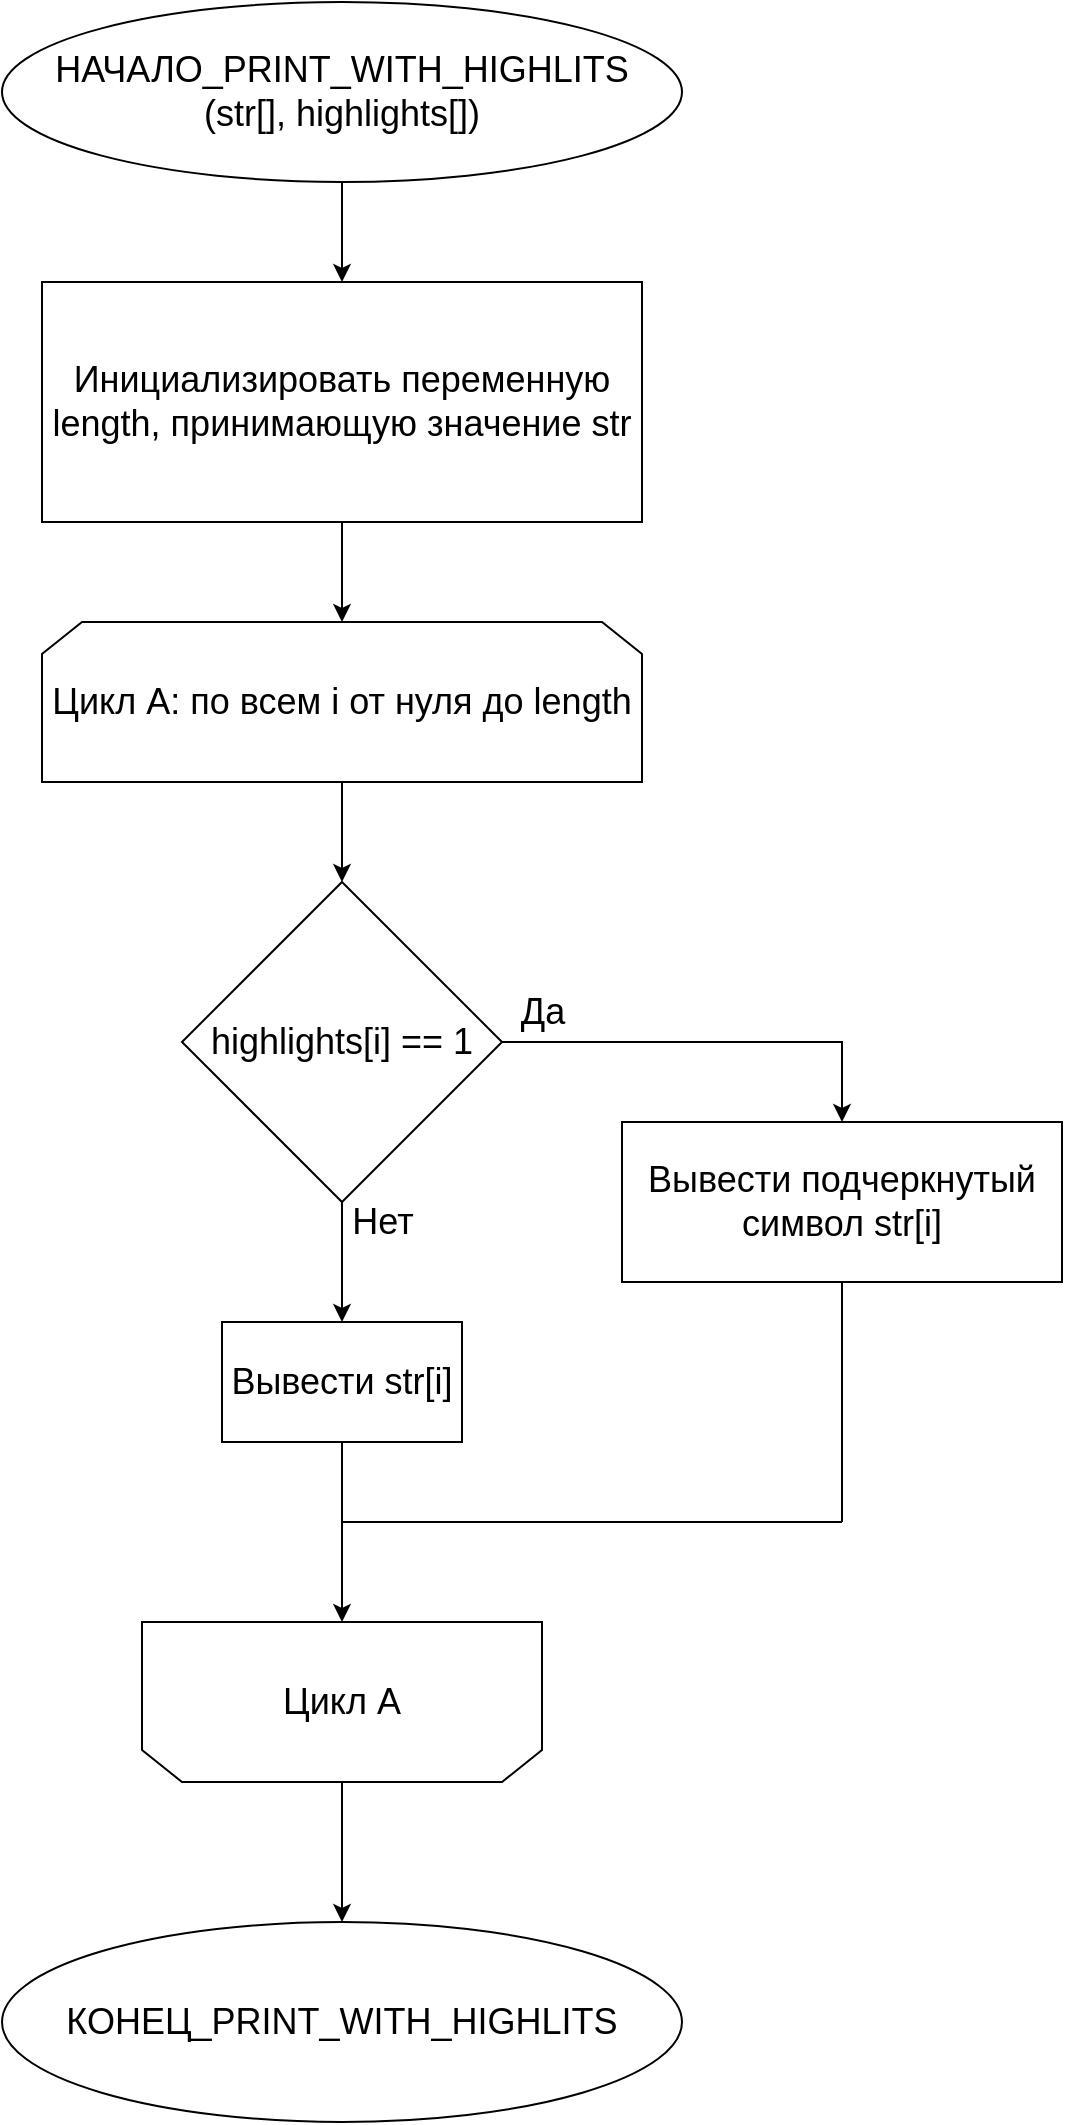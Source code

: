 <mxfile version="16.5.1" type="device"><diagram id="s6PPuIdmkv2-JXUIyGa4" name="Page-1"><mxGraphModel dx="1102" dy="857" grid="1" gridSize="10" guides="1" tooltips="1" connect="1" arrows="1" fold="1" page="1" pageScale="1" pageWidth="20000" pageHeight="20000" math="0" shadow="0"><root><mxCell id="0"/><mxCell id="1" parent="0"/><mxCell id="QnodjLIhnjQDsbt0fjTe-3" style="edgeStyle=orthogonalEdgeStyle;rounded=0;orthogonalLoop=1;jettySize=auto;html=1;entryX=0.5;entryY=0;entryDx=0;entryDy=0;fontSize=18;" parent="1" source="QnodjLIhnjQDsbt0fjTe-1" target="QnodjLIhnjQDsbt0fjTe-2" edge="1"><mxGeometry relative="1" as="geometry"/></mxCell><mxCell id="QnodjLIhnjQDsbt0fjTe-1" value="НАЧАЛО_PRINT_WITH_HIGHLITS&lt;br&gt;(str[], highlights[])" style="ellipse;whiteSpace=wrap;html=1;fontSize=18;" parent="1" vertex="1"><mxGeometry x="330" y="90" width="340" height="90" as="geometry"/></mxCell><mxCell id="QnodjLIhnjQDsbt0fjTe-5" style="edgeStyle=orthogonalEdgeStyle;rounded=0;orthogonalLoop=1;jettySize=auto;html=1;entryX=0.5;entryY=0;entryDx=0;entryDy=0;fontSize=18;" parent="1" source="QnodjLIhnjQDsbt0fjTe-2" target="QnodjLIhnjQDsbt0fjTe-4" edge="1"><mxGeometry relative="1" as="geometry"/></mxCell><mxCell id="QnodjLIhnjQDsbt0fjTe-2" value="Инициализировать переменную length, принимающую значение str" style="whiteSpace=wrap;html=1;fontSize=18;" parent="1" vertex="1"><mxGeometry x="350" y="230" width="300" height="120" as="geometry"/></mxCell><mxCell id="QnodjLIhnjQDsbt0fjTe-7" style="edgeStyle=orthogonalEdgeStyle;rounded=0;orthogonalLoop=1;jettySize=auto;html=1;entryX=0.5;entryY=0;entryDx=0;entryDy=0;fontSize=18;" parent="1" source="QnodjLIhnjQDsbt0fjTe-4" target="QnodjLIhnjQDsbt0fjTe-6" edge="1"><mxGeometry relative="1" as="geometry"/></mxCell><mxCell id="QnodjLIhnjQDsbt0fjTe-4" value="Цикл А: по всем i от нуля до length" style="shape=loopLimit;whiteSpace=wrap;html=1;fontSize=18;" parent="1" vertex="1"><mxGeometry x="350" y="400" width="300" height="80" as="geometry"/></mxCell><mxCell id="QnodjLIhnjQDsbt0fjTe-9" value="" style="edgeStyle=orthogonalEdgeStyle;rounded=0;orthogonalLoop=1;jettySize=auto;html=1;fontSize=18;" parent="1" source="QnodjLIhnjQDsbt0fjTe-6" target="QnodjLIhnjQDsbt0fjTe-8" edge="1"><mxGeometry relative="1" as="geometry"><Array as="points"><mxPoint x="750" y="610"/></Array></mxGeometry></mxCell><mxCell id="QnodjLIhnjQDsbt0fjTe-13" value="" style="edgeStyle=orthogonalEdgeStyle;rounded=0;orthogonalLoop=1;jettySize=auto;html=1;fontSize=18;" parent="1" source="QnodjLIhnjQDsbt0fjTe-6" target="QnodjLIhnjQDsbt0fjTe-12" edge="1"><mxGeometry relative="1" as="geometry"/></mxCell><mxCell id="QnodjLIhnjQDsbt0fjTe-6" value="highlights[i] == 1" style="rhombus;whiteSpace=wrap;html=1;fontSize=18;" parent="1" vertex="1"><mxGeometry x="420" y="530" width="160" height="160" as="geometry"/></mxCell><mxCell id="QnodjLIhnjQDsbt0fjTe-8" value="Вывести подчеркнутый символ str[i]" style="whiteSpace=wrap;html=1;fontSize=18;" parent="1" vertex="1"><mxGeometry x="640" y="650" width="220" height="80" as="geometry"/></mxCell><mxCell id="QnodjLIhnjQDsbt0fjTe-10" value="Да" style="text;html=1;align=center;verticalAlign=middle;resizable=0;points=[];autosize=1;strokeColor=none;fillColor=none;fontSize=18;" parent="1" vertex="1"><mxGeometry x="580" y="580" width="40" height="30" as="geometry"/></mxCell><mxCell id="QnodjLIhnjQDsbt0fjTe-16" style="edgeStyle=orthogonalEdgeStyle;rounded=0;orthogonalLoop=1;jettySize=auto;html=1;fontSize=18;entryX=0.5;entryY=1;entryDx=0;entryDy=0;" parent="1" source="QnodjLIhnjQDsbt0fjTe-12" target="QnodjLIhnjQDsbt0fjTe-19" edge="1"><mxGeometry relative="1" as="geometry"><mxPoint x="500" y="930" as="targetPoint"/></mxGeometry></mxCell><mxCell id="QnodjLIhnjQDsbt0fjTe-12" value="Вывести str[i]" style="whiteSpace=wrap;html=1;fontSize=18;" parent="1" vertex="1"><mxGeometry x="440" y="750" width="120" height="60" as="geometry"/></mxCell><mxCell id="QnodjLIhnjQDsbt0fjTe-14" value="Нет" style="text;html=1;align=center;verticalAlign=middle;resizable=0;points=[];autosize=1;strokeColor=none;fillColor=none;fontSize=18;" parent="1" vertex="1"><mxGeometry x="495" y="685" width="50" height="30" as="geometry"/></mxCell><mxCell id="QnodjLIhnjQDsbt0fjTe-17" value="" style="endArrow=none;html=1;rounded=0;fontSize=18;entryX=0.5;entryY=1;entryDx=0;entryDy=0;" parent="1" target="QnodjLIhnjQDsbt0fjTe-8" edge="1"><mxGeometry width="50" height="50" relative="1" as="geometry"><mxPoint x="750" y="850" as="sourcePoint"/><mxPoint x="730" y="890" as="targetPoint"/></mxGeometry></mxCell><mxCell id="QnodjLIhnjQDsbt0fjTe-18" value="" style="endArrow=none;html=1;rounded=0;fontSize=18;" parent="1" edge="1"><mxGeometry width="50" height="50" relative="1" as="geometry"><mxPoint x="500" y="850" as="sourcePoint"/><mxPoint x="750" y="850" as="targetPoint"/></mxGeometry></mxCell><mxCell id="QnodjLIhnjQDsbt0fjTe-21" value="" style="edgeStyle=orthogonalEdgeStyle;rounded=0;orthogonalLoop=1;jettySize=auto;html=1;fontSize=18;" parent="1" source="QnodjLIhnjQDsbt0fjTe-19" target="QnodjLIhnjQDsbt0fjTe-20" edge="1"><mxGeometry relative="1" as="geometry"/></mxCell><mxCell id="QnodjLIhnjQDsbt0fjTe-19" value="Цикл А" style="shape=loopLimit;whiteSpace=wrap;html=1;fontSize=18;direction=west;" parent="1" vertex="1"><mxGeometry x="400" y="900" width="200" height="80" as="geometry"/></mxCell><mxCell id="QnodjLIhnjQDsbt0fjTe-20" value="КОНЕЦ_PRINT_WITH_HIGHLITS" style="ellipse;whiteSpace=wrap;html=1;fontSize=18;" parent="1" vertex="1"><mxGeometry x="330" y="1050" width="340" height="100" as="geometry"/></mxCell></root></mxGraphModel></diagram></mxfile>